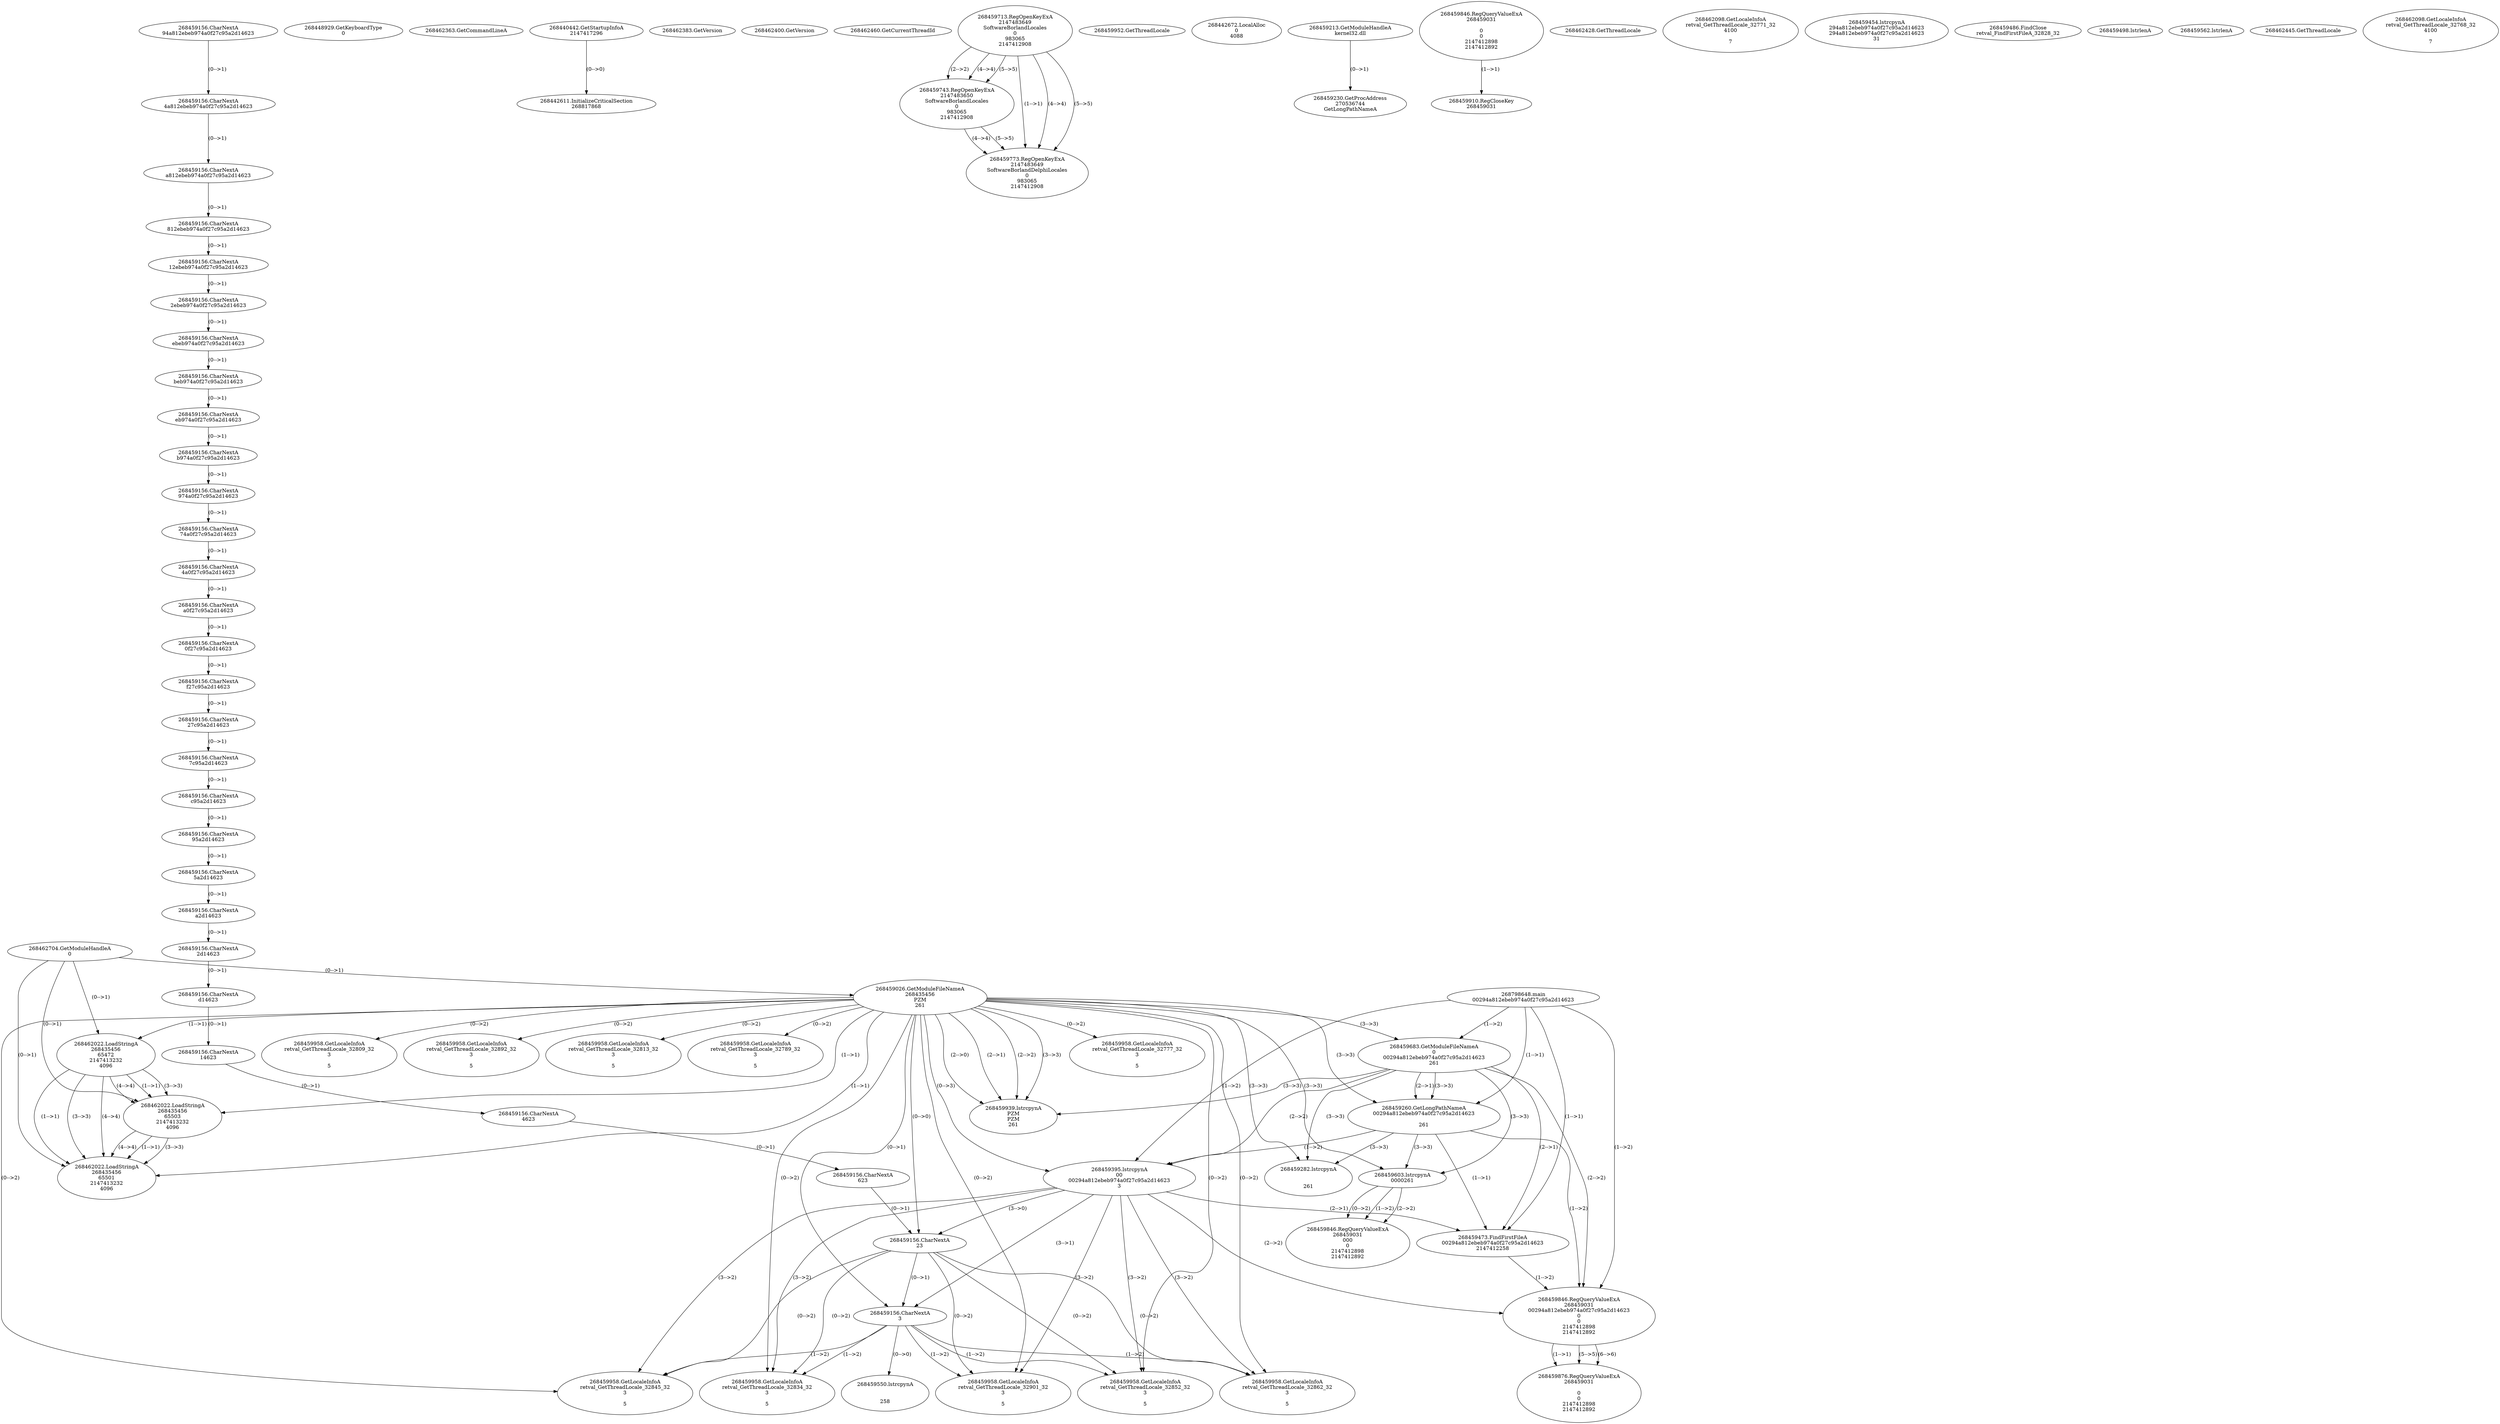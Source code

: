 // Global SCDG with merge call
digraph {
	0 [label="268798648.main
00294a812ebeb974a0f27c95a2d14623"]
	1 [label="268462704.GetModuleHandleA
0"]
	2 [label="268448929.GetKeyboardType
0"]
	3 [label="268462363.GetCommandLineA
"]
	4 [label="268440442.GetStartupInfoA
2147417296"]
	5 [label="268462383.GetVersion
"]
	6 [label="268462400.GetVersion
"]
	7 [label="268462460.GetCurrentThreadId
"]
	8 [label="268459026.GetModuleFileNameA
268435456
PZM
261"]
	1 -> 8 [label="(0-->1)"]
	9 [label="268459683.GetModuleFileNameA
0
00294a812ebeb974a0f27c95a2d14623
261"]
	0 -> 9 [label="(1-->2)"]
	8 -> 9 [label="(3-->3)"]
	10 [label="268459713.RegOpenKeyExA
2147483649
Software\Borland\Locales
0
983065
2147412908"]
	11 [label="268459743.RegOpenKeyExA
2147483650
Software\Borland\Locales
0
983065
2147412908"]
	10 -> 11 [label="(2-->2)"]
	10 -> 11 [label="(4-->4)"]
	10 -> 11 [label="(5-->5)"]
	12 [label="268459773.RegOpenKeyExA
2147483649
Software\Borland\Delphi\Locales
0
983065
2147412908"]
	10 -> 12 [label="(1-->1)"]
	10 -> 12 [label="(4-->4)"]
	11 -> 12 [label="(4-->4)"]
	10 -> 12 [label="(5-->5)"]
	11 -> 12 [label="(5-->5)"]
	13 [label="268459939.lstrcpynA
PZM
PZM
261"]
	8 -> 13 [label="(2-->1)"]
	8 -> 13 [label="(2-->2)"]
	8 -> 13 [label="(3-->3)"]
	9 -> 13 [label="(3-->3)"]
	8 -> 13 [label="(2-->0)"]
	14 [label="268459952.GetThreadLocale
"]
	15 [label="268459958.GetLocaleInfoA
retval_GetThreadLocale_32777_32
3

5"]
	8 -> 15 [label="(0-->2)"]
	16 [label="268462022.LoadStringA
268435456
65472
2147413232
4096"]
	1 -> 16 [label="(0-->1)"]
	8 -> 16 [label="(1-->1)"]
	17 [label="268442611.InitializeCriticalSection
268817868"]
	4 -> 17 [label="(0-->0)"]
	18 [label="268442672.LocalAlloc
0
4088"]
	19 [label="268459213.GetModuleHandleA
kernel32.dll"]
	20 [label="268459230.GetProcAddress
270536744
GetLongPathNameA"]
	19 -> 20 [label="(0-->1)"]
	21 [label="268459260.GetLongPathNameA
00294a812ebeb974a0f27c95a2d14623

261"]
	0 -> 21 [label="(1-->1)"]
	9 -> 21 [label="(2-->1)"]
	8 -> 21 [label="(3-->3)"]
	9 -> 21 [label="(3-->3)"]
	22 [label="268459282.lstrcpynA


261"]
	8 -> 22 [label="(3-->3)"]
	9 -> 22 [label="(3-->3)"]
	21 -> 22 [label="(3-->3)"]
	23 [label="268459846.RegQueryValueExA
268459031

0
0
2147412898
2147412892"]
	24 [label="268459910.RegCloseKey
268459031"]
	23 -> 24 [label="(1-->1)"]
	25 [label="268459958.GetLocaleInfoA
retval_GetThreadLocale_32809_32
3

5"]
	8 -> 25 [label="(0-->2)"]
	26 [label="268462022.LoadStringA
268435456
65503
2147413232
4096"]
	1 -> 26 [label="(0-->1)"]
	8 -> 26 [label="(1-->1)"]
	16 -> 26 [label="(1-->1)"]
	16 -> 26 [label="(3-->3)"]
	16 -> 26 [label="(4-->4)"]
	27 [label="268462428.GetThreadLocale
"]
	28 [label="268462098.GetLocaleInfoA
retval_GetThreadLocale_32771_32
4100

7"]
	29 [label="268459395.lstrcpynA
00
00294a812ebeb974a0f27c95a2d14623
3"]
	0 -> 29 [label="(1-->2)"]
	9 -> 29 [label="(2-->2)"]
	21 -> 29 [label="(1-->2)"]
	8 -> 29 [label="(0-->3)"]
	30 [label="268459156.CharNextA
94a812ebeb974a0f27c95a2d14623"]
	31 [label="268459156.CharNextA
4a812ebeb974a0f27c95a2d14623"]
	30 -> 31 [label="(0-->1)"]
	32 [label="268459156.CharNextA
a812ebeb974a0f27c95a2d14623"]
	31 -> 32 [label="(0-->1)"]
	33 [label="268459156.CharNextA
812ebeb974a0f27c95a2d14623"]
	32 -> 33 [label="(0-->1)"]
	34 [label="268459156.CharNextA
12ebeb974a0f27c95a2d14623"]
	33 -> 34 [label="(0-->1)"]
	35 [label="268459156.CharNextA
2ebeb974a0f27c95a2d14623"]
	34 -> 35 [label="(0-->1)"]
	36 [label="268459156.CharNextA
ebeb974a0f27c95a2d14623"]
	35 -> 36 [label="(0-->1)"]
	37 [label="268459156.CharNextA
beb974a0f27c95a2d14623"]
	36 -> 37 [label="(0-->1)"]
	38 [label="268459156.CharNextA
eb974a0f27c95a2d14623"]
	37 -> 38 [label="(0-->1)"]
	39 [label="268459156.CharNextA
b974a0f27c95a2d14623"]
	38 -> 39 [label="(0-->1)"]
	40 [label="268459156.CharNextA
974a0f27c95a2d14623"]
	39 -> 40 [label="(0-->1)"]
	41 [label="268459156.CharNextA
74a0f27c95a2d14623"]
	40 -> 41 [label="(0-->1)"]
	42 [label="268459156.CharNextA
4a0f27c95a2d14623"]
	41 -> 42 [label="(0-->1)"]
	43 [label="268459156.CharNextA
a0f27c95a2d14623"]
	42 -> 43 [label="(0-->1)"]
	44 [label="268459156.CharNextA
0f27c95a2d14623"]
	43 -> 44 [label="(0-->1)"]
	45 [label="268459156.CharNextA
f27c95a2d14623"]
	44 -> 45 [label="(0-->1)"]
	46 [label="268459156.CharNextA
27c95a2d14623"]
	45 -> 46 [label="(0-->1)"]
	47 [label="268459156.CharNextA
7c95a2d14623"]
	46 -> 47 [label="(0-->1)"]
	48 [label="268459156.CharNextA
c95a2d14623"]
	47 -> 48 [label="(0-->1)"]
	49 [label="268459156.CharNextA
95a2d14623"]
	48 -> 49 [label="(0-->1)"]
	50 [label="268459156.CharNextA
5a2d14623"]
	49 -> 50 [label="(0-->1)"]
	51 [label="268459156.CharNextA
a2d14623"]
	50 -> 51 [label="(0-->1)"]
	52 [label="268459156.CharNextA
2d14623"]
	51 -> 52 [label="(0-->1)"]
	53 [label="268459156.CharNextA
d14623"]
	52 -> 53 [label="(0-->1)"]
	54 [label="268459156.CharNextA
14623"]
	53 -> 54 [label="(0-->1)"]
	55 [label="268459156.CharNextA
4623"]
	54 -> 55 [label="(0-->1)"]
	56 [label="268459156.CharNextA
623"]
	55 -> 56 [label="(0-->1)"]
	57 [label="268459156.CharNextA
23"]
	56 -> 57 [label="(0-->1)"]
	8 -> 57 [label="(0-->0)"]
	29 -> 57 [label="(3-->0)"]
	58 [label="268459156.CharNextA
3"]
	8 -> 58 [label="(0-->1)"]
	29 -> 58 [label="(3-->1)"]
	57 -> 58 [label="(0-->1)"]
	59 [label="268459454.lstrcpynA
294a812ebeb974a0f27c95a2d14623
294a812ebeb974a0f27c95a2d14623
31"]
	60 [label="268459473.FindFirstFileA
00294a812ebeb974a0f27c95a2d14623
2147412258"]
	0 -> 60 [label="(1-->1)"]
	9 -> 60 [label="(2-->1)"]
	21 -> 60 [label="(1-->1)"]
	29 -> 60 [label="(2-->1)"]
	61 [label="268459846.RegQueryValueExA
268459031
00294a812ebeb974a0f27c95a2d14623
0
0
2147412898
2147412892"]
	0 -> 61 [label="(1-->2)"]
	9 -> 61 [label="(2-->2)"]
	21 -> 61 [label="(1-->2)"]
	29 -> 61 [label="(2-->2)"]
	60 -> 61 [label="(1-->2)"]
	62 [label="268459876.RegQueryValueExA
268459031

0
0
2147412898
2147412892"]
	61 -> 62 [label="(1-->1)"]
	61 -> 62 [label="(5-->5)"]
	61 -> 62 [label="(6-->6)"]
	63 [label="268459958.GetLocaleInfoA
retval_GetThreadLocale_32845_32
3

5"]
	8 -> 63 [label="(0-->2)"]
	29 -> 63 [label="(3-->2)"]
	57 -> 63 [label="(0-->2)"]
	58 -> 63 [label="(1-->2)"]
	64 [label="268459958.GetLocaleInfoA
retval_GetThreadLocale_32852_32
3

5"]
	8 -> 64 [label="(0-->2)"]
	29 -> 64 [label="(3-->2)"]
	57 -> 64 [label="(0-->2)"]
	58 -> 64 [label="(1-->2)"]
	65 [label="268462022.LoadStringA
268435456
65501
2147413232
4096"]
	1 -> 65 [label="(0-->1)"]
	8 -> 65 [label="(1-->1)"]
	16 -> 65 [label="(1-->1)"]
	26 -> 65 [label="(1-->1)"]
	16 -> 65 [label="(3-->3)"]
	26 -> 65 [label="(3-->3)"]
	16 -> 65 [label="(4-->4)"]
	26 -> 65 [label="(4-->4)"]
	66 [label="268459486.FindClose
retval_FindFirstFileA_32828_32"]
	67 [label="268459498.lstrlenA
"]
	68 [label="268459550.lstrcpynA


258"]
	58 -> 68 [label="(0-->0)"]
	69 [label="268459562.lstrlenA
"]
	70 [label="268459603.lstrcpynA
00\
00\
261"]
	8 -> 70 [label="(3-->3)"]
	9 -> 70 [label="(3-->3)"]
	21 -> 70 [label="(3-->3)"]
	71 [label="268459846.RegQueryValueExA
268459031
00\
0
0
2147412898
2147412892"]
	70 -> 71 [label="(1-->2)"]
	70 -> 71 [label="(2-->2)"]
	70 -> 71 [label="(0-->2)"]
	72 [label="268459958.GetLocaleInfoA
retval_GetThreadLocale_32901_32
3

5"]
	8 -> 72 [label="(0-->2)"]
	29 -> 72 [label="(3-->2)"]
	57 -> 72 [label="(0-->2)"]
	58 -> 72 [label="(1-->2)"]
	73 [label="268462445.GetThreadLocale
"]
	74 [label="268462098.GetLocaleInfoA
retval_GetThreadLocale_32768_32
4100

7"]
	75 [label="268459958.GetLocaleInfoA
retval_GetThreadLocale_32892_32
3

5"]
	8 -> 75 [label="(0-->2)"]
	76 [label="268459958.GetLocaleInfoA
retval_GetThreadLocale_32834_32
3

5"]
	8 -> 76 [label="(0-->2)"]
	29 -> 76 [label="(3-->2)"]
	57 -> 76 [label="(0-->2)"]
	58 -> 76 [label="(1-->2)"]
	77 [label="268459958.GetLocaleInfoA
retval_GetThreadLocale_32813_32
3

5"]
	8 -> 77 [label="(0-->2)"]
	78 [label="268459958.GetLocaleInfoA
retval_GetThreadLocale_32862_32
3

5"]
	8 -> 78 [label="(0-->2)"]
	29 -> 78 [label="(3-->2)"]
	57 -> 78 [label="(0-->2)"]
	58 -> 78 [label="(1-->2)"]
	79 [label="268459958.GetLocaleInfoA
retval_GetThreadLocale_32789_32
3

5"]
	8 -> 79 [label="(0-->2)"]
}
